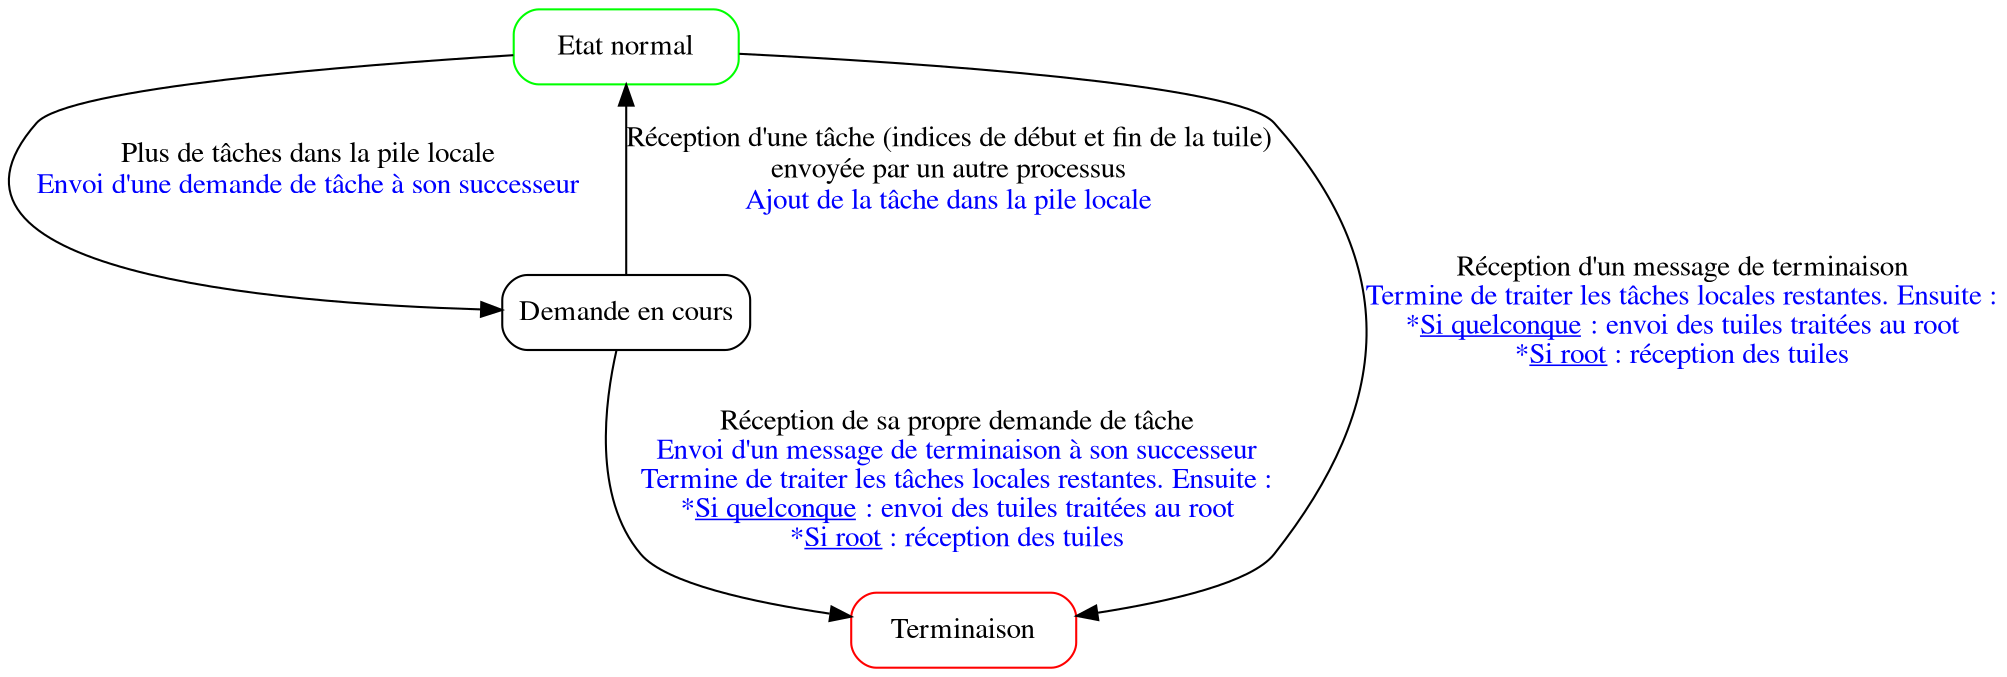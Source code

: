 digraph coherence {

graph [fontname = "times"];
node [fontname = "times"];
edge [fontname = "times"];

    node
        [shape=Mrecord width=1.5];

    subgraph process_automaton {

        label="Process";

        //
        // States (Nodes)
        //

        "Process::Normal"
            [root="true" color="green" label="{Etat normal}"];

        "Process::Demande"
            [label="{Demande en cours}"];

        "Process::Terminaison"
            [color="red" label="{Terminaison}"];

        //
        // Transitions (Edges)
        //

        "Process::Normal" -> "Process::Demande"
            [label=<Plus de tâches dans la pile locale<BR/><FONT color="blue">Envoi d'une demande de tâche à son successeur</FONT>>];

        "Process::Demande" -> "Process::Normal"
            [label=<Réception d'une tâche (indices de début et fin de la tuile)<BR/>envoyée par un autre processus<BR/><FONT color="blue">Ajout de la tâche dans la pile locale</FONT>>];

        "Process::Normal" -> "Process::Terminaison"
            [label=<Réception d'un message de terminaison<BR/><FONT color="blue">Termine de traiter les tâches locales restantes. Ensuite :<BR/>*<u>Si quelconque</u> : envoi des tuiles traitées au root<BR/>*<u>Si root</u> : réception des tuiles</FONT>>];

        "Process::Demande" -> "Process::Terminaison"
            [label=<Réception de sa propre demande de tâche<BR/><FONT color="blue">Envoi d'un message de terminaison à son successeur<BR/>Termine de traiter les tâches locales restantes. Ensuite :<BR/>*<u>Si quelconque</u> : envoi des tuiles traitées au root<BR/>*<u>Si root</u> : réception des tuiles</FONT>>];
    }

}
